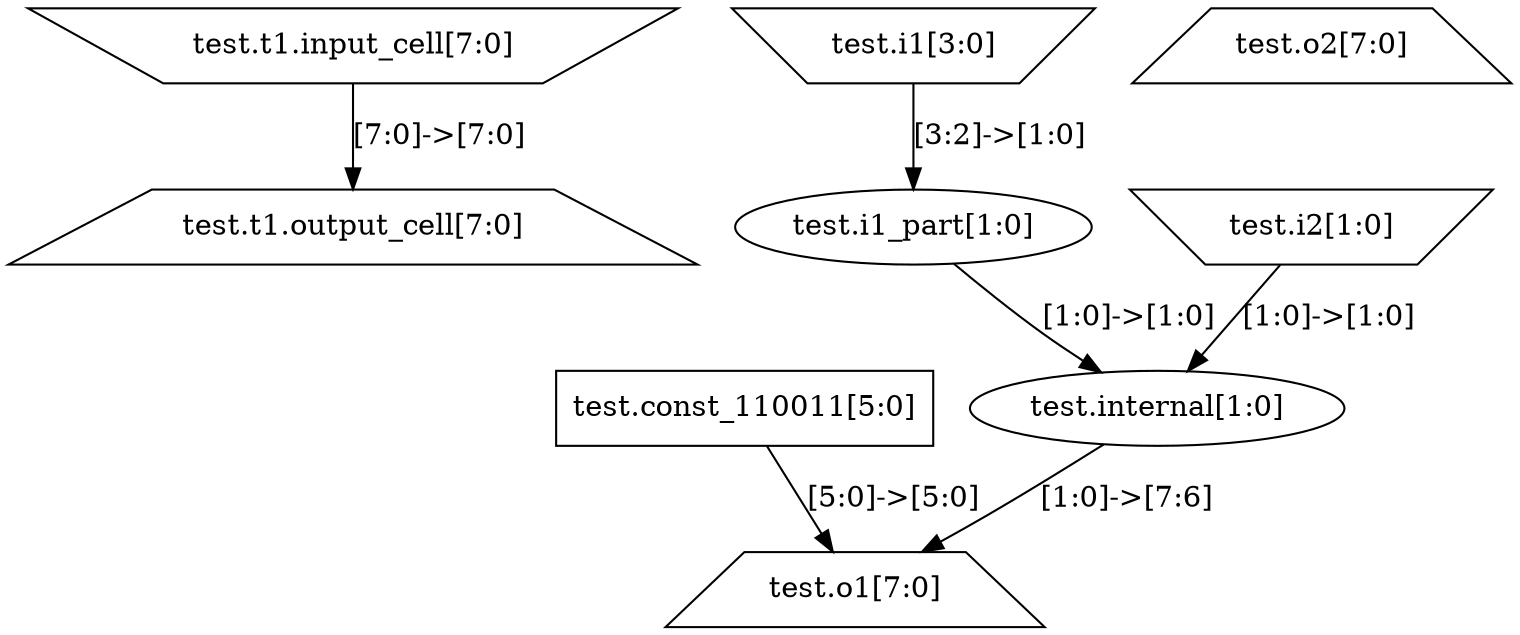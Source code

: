 digraph G {
	"test.t1.output_cell" [shape=trapezium, label="test.t1.output_cell[7:0]"]; /* Output */
	"test.t1.input_cell" [shape=invtrapezium, label="test.t1.input_cell[7:0]"]; /* Input */
	"test.t1.input_cell" -> "test.t1.output_cell"[label="[7:0]->[7:0]"];
	"test.o1" [shape=trapezium, label="test.o1[7:0]"]; /* Output */
	"test.const_110011" [shape=rectangle, label="test.const_110011[5:0]"]; /* Constant */
	"test.const_110011" -> "test.o1"[label="[5:0]->[5:0]"];
	"test.internal" [shape=ellipse, label="test.internal[1:0]"];
	"test.internal" -> "test.o1"[label="[1:0]->[7:6]"];
	"test.i1_part" [shape=ellipse, label="test.i1_part[1:0]"];
	"test.i1_part" -> "test.internal"[label="[1:0]->[1:0]"];
	"test.i2" [shape=invtrapezium, label="test.i2[1:0]"]; /* Input */
	"test.i2" -> "test.internal"[label="[1:0]->[1:0]"];
	"test.i1" [shape=invtrapezium, label="test.i1[3:0]"]; /* Input */
	"test.i1" -> "test.i1_part"[label="[3:2]->[1:0]"];
	"test.o2" [shape=trapezium, label="test.o2[7:0]"]; /* Output */
}
